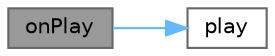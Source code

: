 digraph "onPlay"
{
 // LATEX_PDF_SIZE
  bgcolor="transparent";
  edge [fontname=Helvetica,fontsize=10,labelfontname=Helvetica,labelfontsize=10];
  node [fontname=Helvetica,fontsize=10,shape=box,height=0.2,width=0.4];
  rankdir="LR";
  Node1 [id="Node000001",label="onPlay",height=0.2,width=0.4,color="gray40", fillcolor="grey60", style="filled", fontcolor="black",tooltip="播放菜单项处理"];
  Node1 -> Node2 [id="edge1_Node000001_Node000002",color="steelblue1",style="solid",tooltip=" "];
  Node2 [id="Node000002",label="play",height=0.2,width=0.4,color="grey40", fillcolor="white", style="filled",URL="$class_music_item_widget.html#a6d58098c6cf63c241ed03bc797256bb1",tooltip="播放信号"];
}
